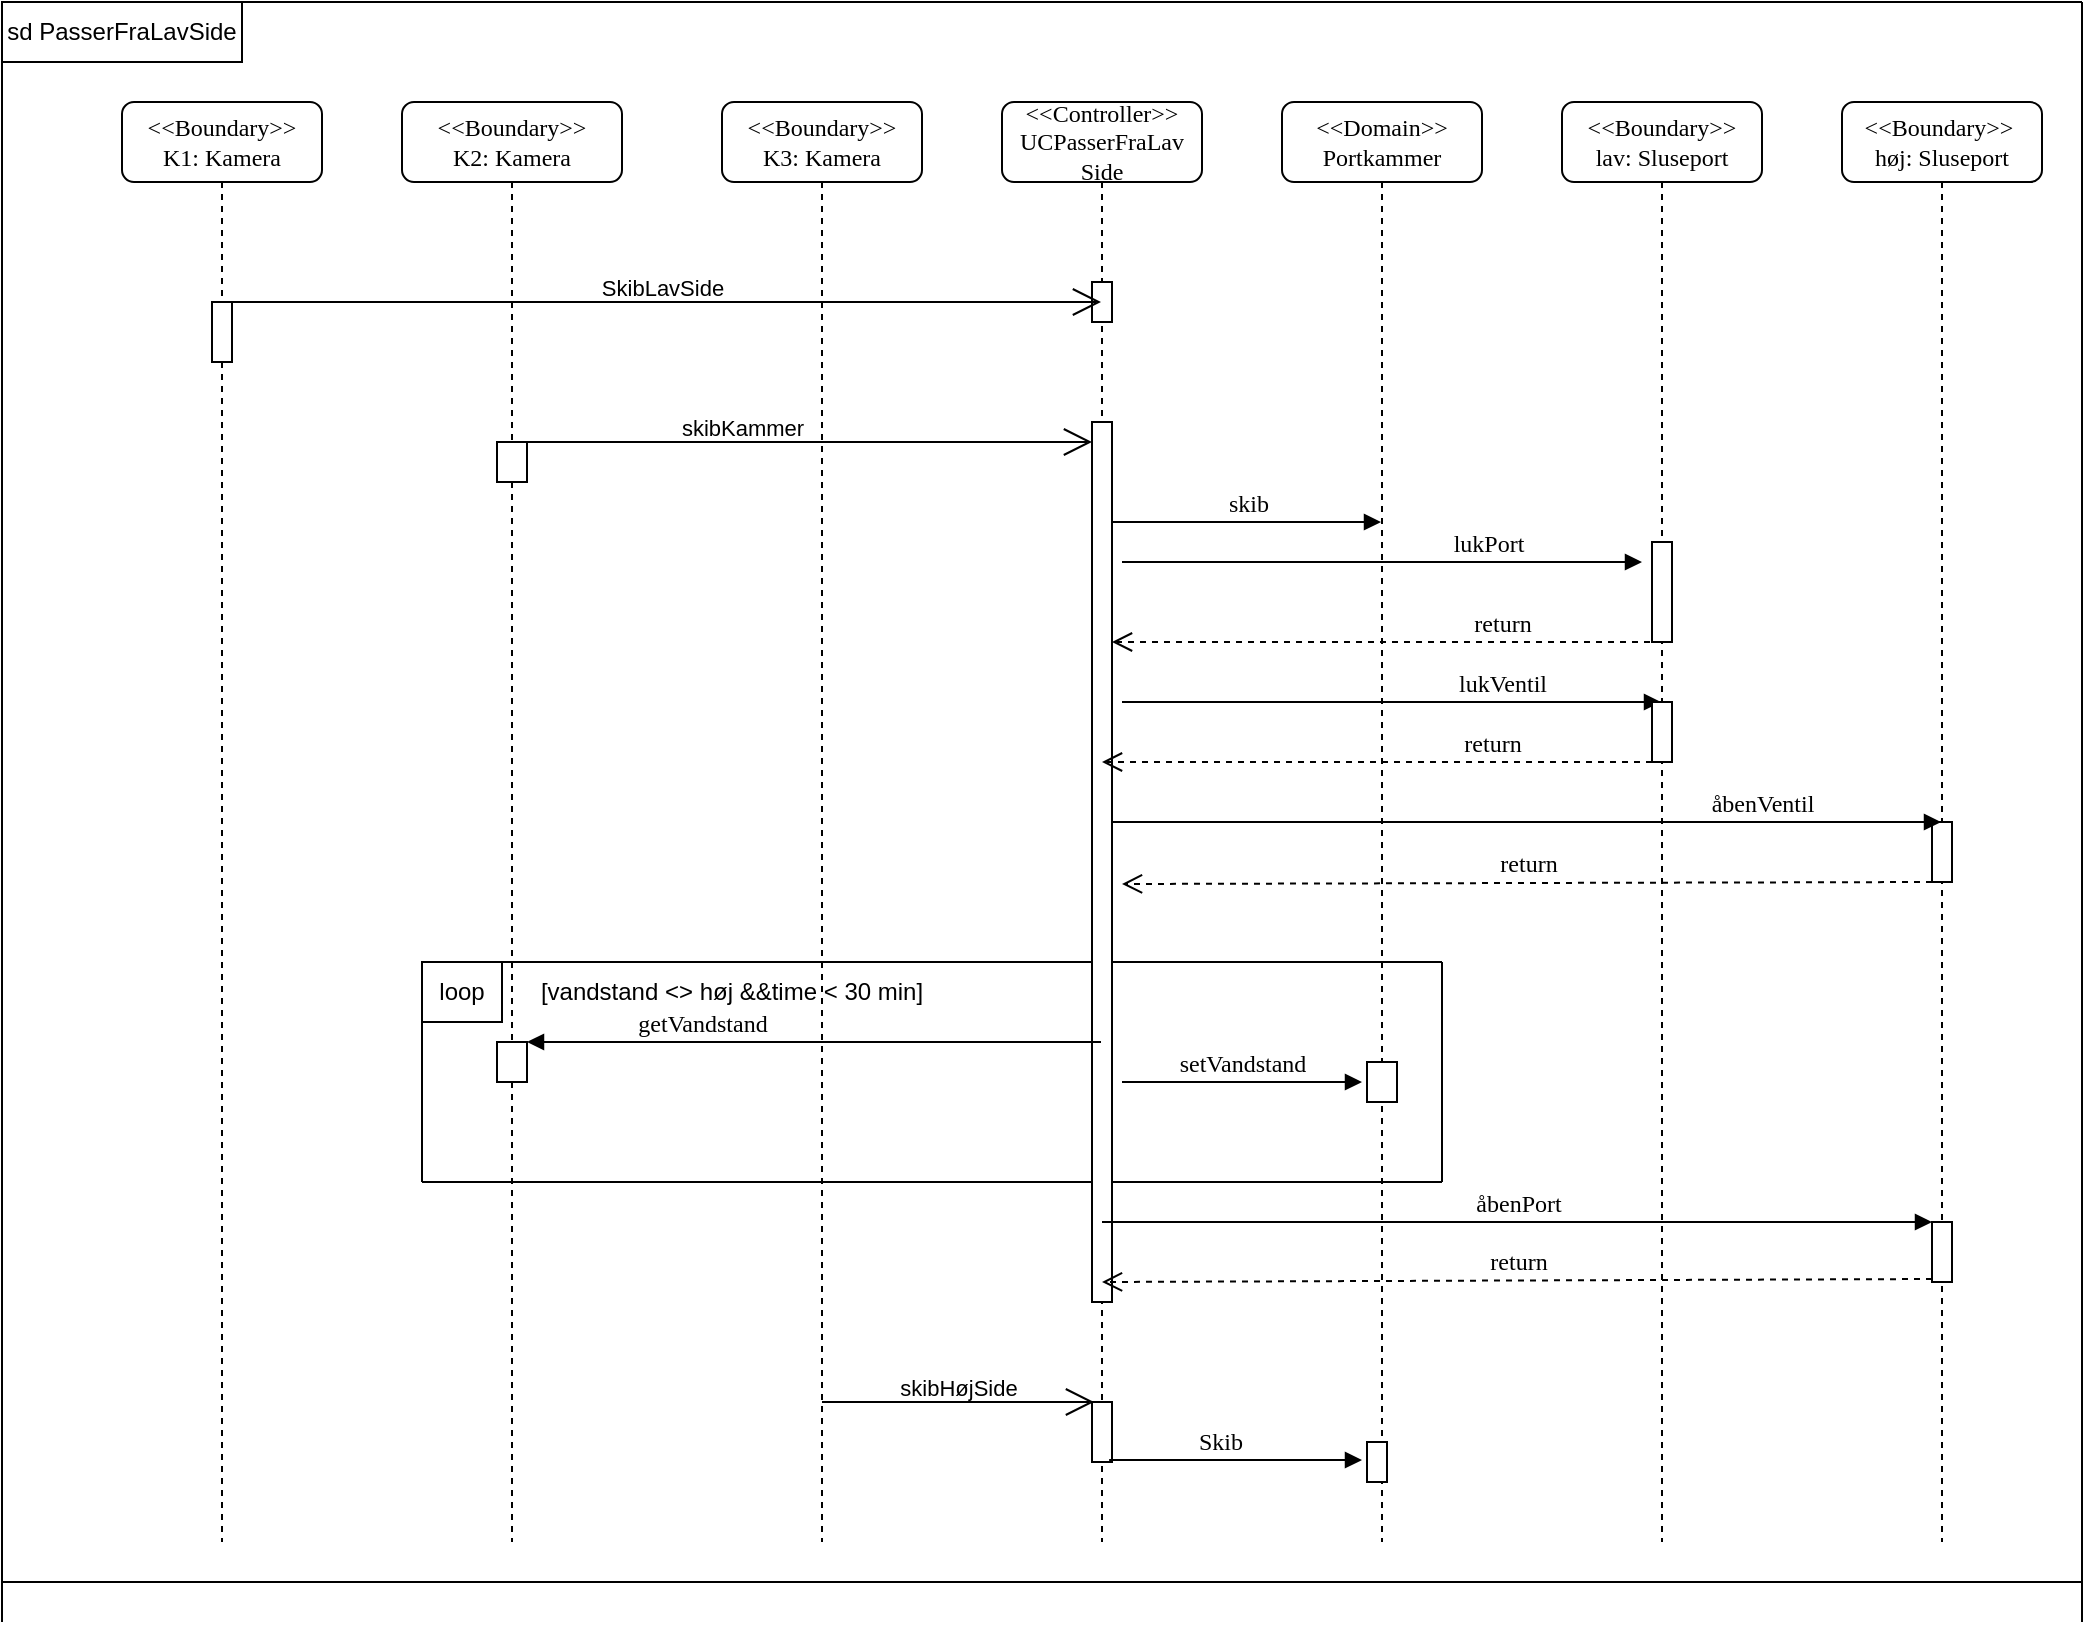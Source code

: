 <mxfile version="21.1.1" type="github">
  <diagram name="Page-1" id="13e1069c-82ec-6db2-03f1-153e76fe0fe0">
    <mxGraphModel dx="1674" dy="788" grid="0" gridSize="10" guides="1" tooltips="1" connect="1" arrows="1" fold="1" page="1" pageScale="1" pageWidth="1100" pageHeight="850" background="none" math="0" shadow="0">
      <root>
        <mxCell id="0" />
        <mxCell id="1" parent="0" />
        <mxCell id="7baba1c4bc27f4b0-2" value="&amp;lt;&amp;lt;Boundary&amp;gt;&amp;gt;&lt;br style=&quot;border-color: var(--border-color);&quot;&gt;K2: Kamera" style="shape=umlLifeline;perimeter=lifelinePerimeter;whiteSpace=wrap;html=1;container=1;collapsible=0;recursiveResize=0;outlineConnect=0;rounded=1;shadow=0;comic=0;labelBackgroundColor=none;strokeWidth=1;fontFamily=Verdana;fontSize=12;align=center;" parent="1" vertex="1">
          <mxGeometry x="240" y="80" width="110" height="720" as="geometry" />
        </mxCell>
        <mxCell id="7baba1c4bc27f4b0-10" value="" style="html=1;points=[];perimeter=orthogonalPerimeter;rounded=0;shadow=0;comic=0;labelBackgroundColor=none;strokeWidth=1;fontFamily=Verdana;fontSize=12;align=center;" parent="7baba1c4bc27f4b0-2" vertex="1">
          <mxGeometry x="47.5" y="170" width="15" height="20" as="geometry" />
        </mxCell>
        <mxCell id="OtRYd8mp2oXDffw5AD_r-20" value="loop" style="rounded=0;whiteSpace=wrap;html=1;" vertex="1" parent="7baba1c4bc27f4b0-2">
          <mxGeometry x="10" y="430" width="40" height="30" as="geometry" />
        </mxCell>
        <mxCell id="OtRYd8mp2oXDffw5AD_r-21" value="" style="html=1;points=[];perimeter=orthogonalPerimeter;rounded=0;shadow=0;comic=0;labelBackgroundColor=none;strokeWidth=1;fontFamily=Verdana;fontSize=12;align=center;" vertex="1" parent="7baba1c4bc27f4b0-2">
          <mxGeometry x="47.5" y="470" width="15" height="20" as="geometry" />
        </mxCell>
        <mxCell id="7baba1c4bc27f4b0-3" value="&amp;lt;&amp;lt;Boundary&amp;gt;&amp;gt;&lt;br style=&quot;border-color: var(--border-color);&quot;&gt;K3: Kamera" style="shape=umlLifeline;perimeter=lifelinePerimeter;whiteSpace=wrap;html=1;container=1;collapsible=0;recursiveResize=0;outlineConnect=0;rounded=1;shadow=0;comic=0;labelBackgroundColor=none;strokeWidth=1;fontFamily=Verdana;fontSize=12;align=center;" parent="1" vertex="1">
          <mxGeometry x="400" y="80" width="100" height="720" as="geometry" />
        </mxCell>
        <mxCell id="OtRYd8mp2oXDffw5AD_r-17" value="" style="endArrow=none;html=1;rounded=0;" edge="1" parent="7baba1c4bc27f4b0-3">
          <mxGeometry width="50" height="50" relative="1" as="geometry">
            <mxPoint x="-150" y="540" as="sourcePoint" />
            <mxPoint x="360" y="540" as="targetPoint" />
          </mxGeometry>
        </mxCell>
        <mxCell id="OtRYd8mp2oXDffw5AD_r-32" value="skibKammer" style="edgeStyle=none;html=1;endArrow=open;endSize=12;verticalAlign=top;labelBackgroundColor=none;rounded=0;" edge="1" parent="7baba1c4bc27f4b0-3">
          <mxGeometry x="-0.228" y="20" width="160" relative="1" as="geometry">
            <mxPoint x="-100" y="170" as="sourcePoint" />
            <mxPoint x="185" y="170" as="targetPoint" />
            <mxPoint as="offset" />
          </mxGeometry>
        </mxCell>
        <mxCell id="7baba1c4bc27f4b0-4" value="&amp;lt;&amp;lt;Controller&amp;gt;&amp;gt;&lt;br&gt;UCPasserFraLav&lt;br&gt;Side" style="shape=umlLifeline;perimeter=lifelinePerimeter;whiteSpace=wrap;html=1;container=1;collapsible=0;recursiveResize=0;outlineConnect=0;rounded=1;shadow=0;comic=0;labelBackgroundColor=none;strokeWidth=1;fontFamily=Verdana;fontSize=12;align=center;" parent="1" vertex="1">
          <mxGeometry x="540" y="80" width="100" height="720" as="geometry" />
        </mxCell>
        <mxCell id="OtRYd8mp2oXDffw5AD_r-2" value="" style="html=1;points=[];perimeter=orthogonalPerimeter;rounded=0;shadow=0;comic=0;labelBackgroundColor=none;strokeWidth=1;fontFamily=Verdana;fontSize=12;align=center;" vertex="1" parent="7baba1c4bc27f4b0-4">
          <mxGeometry x="45" y="90" width="10" height="20" as="geometry" />
        </mxCell>
        <mxCell id="OtRYd8mp2oXDffw5AD_r-16" value="" style="endArrow=none;html=1;rounded=0;" edge="1" parent="7baba1c4bc27f4b0-4">
          <mxGeometry width="50" height="50" relative="1" as="geometry">
            <mxPoint x="-290" y="430" as="sourcePoint" />
            <mxPoint x="220" y="430" as="targetPoint" />
          </mxGeometry>
        </mxCell>
        <mxCell id="7baba1c4bc27f4b0-16" value="" style="html=1;points=[];perimeter=orthogonalPerimeter;rounded=0;shadow=0;comic=0;labelBackgroundColor=none;strokeWidth=1;fontFamily=Verdana;fontSize=12;align=center;" parent="7baba1c4bc27f4b0-4" vertex="1">
          <mxGeometry x="45" y="160" width="10" height="440" as="geometry" />
        </mxCell>
        <mxCell id="OtRYd8mp2oXDffw5AD_r-27" value="" style="html=1;points=[];perimeter=orthogonalPerimeter;rounded=0;shadow=0;comic=0;labelBackgroundColor=none;strokeWidth=1;fontFamily=Verdana;fontSize=12;align=center;" vertex="1" parent="7baba1c4bc27f4b0-4">
          <mxGeometry x="45" y="650" width="10" height="30" as="geometry" />
        </mxCell>
        <mxCell id="7baba1c4bc27f4b0-5" value="&amp;lt;&amp;lt;Domain&amp;gt;&amp;gt;&lt;br&gt;Portkammer" style="shape=umlLifeline;perimeter=lifelinePerimeter;whiteSpace=wrap;html=1;container=1;collapsible=0;recursiveResize=0;outlineConnect=0;rounded=1;shadow=0;comic=0;labelBackgroundColor=none;strokeWidth=1;fontFamily=Verdana;fontSize=12;align=center;" parent="1" vertex="1">
          <mxGeometry x="680" y="80" width="100" height="720" as="geometry" />
        </mxCell>
        <mxCell id="OtRYd8mp2oXDffw5AD_r-5" value="lukPort" style="html=1;verticalAlign=bottom;endArrow=block;labelBackgroundColor=none;fontFamily=Verdana;fontSize=12;edgeStyle=elbowEdgeStyle;elbow=vertical;" edge="1" parent="7baba1c4bc27f4b0-5">
          <mxGeometry x="0.407" relative="1" as="geometry">
            <mxPoint x="-80" y="230" as="sourcePoint" />
            <mxPoint x="180" y="230" as="targetPoint" />
            <Array as="points" />
            <mxPoint as="offset" />
          </mxGeometry>
        </mxCell>
        <mxCell id="OtRYd8mp2oXDffw5AD_r-6" value="lukVentil" style="html=1;verticalAlign=bottom;endArrow=block;labelBackgroundColor=none;fontFamily=Verdana;fontSize=12;edgeStyle=elbowEdgeStyle;elbow=vertical;" edge="1" parent="7baba1c4bc27f4b0-5" target="7baba1c4bc27f4b0-6">
          <mxGeometry x="0.407" relative="1" as="geometry">
            <mxPoint x="-80" y="300" as="sourcePoint" />
            <mxPoint x="170" y="310" as="targetPoint" />
            <Array as="points" />
            <mxPoint as="offset" />
          </mxGeometry>
        </mxCell>
        <mxCell id="OtRYd8mp2oXDffw5AD_r-25" value="" style="html=1;points=[];perimeter=orthogonalPerimeter;rounded=0;shadow=0;comic=0;labelBackgroundColor=none;strokeWidth=1;fontFamily=Verdana;fontSize=12;align=center;" vertex="1" parent="7baba1c4bc27f4b0-5">
          <mxGeometry x="42.5" y="480" width="15" height="20" as="geometry" />
        </mxCell>
        <mxCell id="OtRYd8mp2oXDffw5AD_r-19" value="" style="endArrow=none;html=1;rounded=0;" edge="1" parent="7baba1c4bc27f4b0-5">
          <mxGeometry width="50" height="50" relative="1" as="geometry">
            <mxPoint x="80" y="540" as="sourcePoint" />
            <mxPoint x="80" y="430" as="targetPoint" />
          </mxGeometry>
        </mxCell>
        <mxCell id="OtRYd8mp2oXDffw5AD_r-29" value="" style="html=1;points=[];perimeter=orthogonalPerimeter;rounded=0;shadow=0;comic=0;labelBackgroundColor=none;strokeWidth=1;fontFamily=Verdana;fontSize=12;align=center;" vertex="1" parent="7baba1c4bc27f4b0-5">
          <mxGeometry x="42.5" y="670" width="10" height="20" as="geometry" />
        </mxCell>
        <mxCell id="7baba1c4bc27f4b0-6" value="&amp;lt;&amp;lt;Boundary&amp;gt;&amp;gt;&lt;br&gt;lav: Sluseport" style="shape=umlLifeline;perimeter=lifelinePerimeter;whiteSpace=wrap;html=1;container=1;collapsible=0;recursiveResize=0;outlineConnect=0;rounded=1;shadow=0;comic=0;labelBackgroundColor=none;strokeWidth=1;fontFamily=Verdana;fontSize=12;align=center;" parent="1" vertex="1">
          <mxGeometry x="820" y="80" width="100" height="720" as="geometry" />
        </mxCell>
        <mxCell id="OtRYd8mp2oXDffw5AD_r-4" value="" style="html=1;points=[];perimeter=orthogonalPerimeter;rounded=0;shadow=0;comic=0;labelBackgroundColor=none;strokeWidth=1;fontFamily=Verdana;fontSize=12;align=center;" vertex="1" parent="7baba1c4bc27f4b0-6">
          <mxGeometry x="45" y="220" width="10" height="50" as="geometry" />
        </mxCell>
        <mxCell id="7baba1c4bc27f4b0-37" value="" style="html=1;points=[];perimeter=orthogonalPerimeter;rounded=0;shadow=0;comic=0;labelBackgroundColor=none;strokeWidth=1;fontFamily=Verdana;fontSize=12;align=center;" parent="7baba1c4bc27f4b0-6" vertex="1">
          <mxGeometry x="45" y="300" width="10" height="30" as="geometry" />
        </mxCell>
        <mxCell id="OtRYd8mp2oXDffw5AD_r-7" value="return" style="html=1;verticalAlign=bottom;endArrow=open;dashed=1;endSize=8;labelBackgroundColor=none;fontFamily=Verdana;fontSize=12;edgeStyle=elbowEdgeStyle;elbow=vertical;" edge="1" parent="7baba1c4bc27f4b0-6">
          <mxGeometry x="-0.418" relative="1" as="geometry">
            <mxPoint x="-230" y="330" as="targetPoint" />
            <Array as="points">
              <mxPoint x="-175" y="330" />
              <mxPoint x="-145" y="320" />
              <mxPoint x="-155" y="370" />
              <mxPoint x="-195" y="320" />
              <mxPoint x="-155" y="240" />
              <mxPoint x="-125" y="240" />
            </Array>
            <mxPoint x="45" y="330" as="sourcePoint" />
            <mxPoint as="offset" />
          </mxGeometry>
        </mxCell>
        <mxCell id="OtRYd8mp2oXDffw5AD_r-10" value="return" style="html=1;verticalAlign=bottom;endArrow=open;dashed=1;endSize=8;exitX=0;exitY=0.95;labelBackgroundColor=none;fontFamily=Verdana;fontSize=12;" edge="1" parent="7baba1c4bc27f4b0-6">
          <mxGeometry relative="1" as="geometry">
            <mxPoint x="-220" y="391" as="targetPoint" />
            <mxPoint x="185" y="390" as="sourcePoint" />
          </mxGeometry>
        </mxCell>
        <mxCell id="7baba1c4bc27f4b0-7" value="&amp;lt;&amp;lt;Boundary&amp;gt;&amp;gt;&amp;nbsp;&lt;br&gt;høj: Sluseport" style="shape=umlLifeline;perimeter=lifelinePerimeter;whiteSpace=wrap;html=1;container=1;collapsible=0;recursiveResize=0;outlineConnect=0;rounded=1;shadow=0;comic=0;labelBackgroundColor=none;strokeWidth=1;fontFamily=Verdana;fontSize=12;align=center;" parent="1" vertex="1">
          <mxGeometry x="960" y="80" width="100" height="720" as="geometry" />
        </mxCell>
        <mxCell id="7baba1c4bc27f4b0-25" value="" style="html=1;points=[];perimeter=orthogonalPerimeter;rounded=0;shadow=0;comic=0;labelBackgroundColor=none;strokeColor=#000000;strokeWidth=1;fillColor=#FFFFFF;fontFamily=Verdana;fontSize=12;fontColor=#000000;align=center;" parent="7baba1c4bc27f4b0-7" vertex="1">
          <mxGeometry x="45" y="560" width="10" height="30" as="geometry" />
        </mxCell>
        <mxCell id="OtRYd8mp2oXDffw5AD_r-9" value="" style="html=1;points=[];perimeter=orthogonalPerimeter;rounded=0;shadow=0;comic=0;labelBackgroundColor=none;strokeColor=#000000;strokeWidth=1;fillColor=#FFFFFF;fontFamily=Verdana;fontSize=12;fontColor=#000000;align=center;" vertex="1" parent="7baba1c4bc27f4b0-7">
          <mxGeometry x="45" y="360" width="10" height="30" as="geometry" />
        </mxCell>
        <mxCell id="7baba1c4bc27f4b0-8" value="&amp;lt;&amp;lt;Boundary&amp;gt;&amp;gt;&lt;br&gt;K1: Kamera" style="shape=umlLifeline;perimeter=lifelinePerimeter;whiteSpace=wrap;html=1;container=1;collapsible=0;recursiveResize=0;outlineConnect=0;rounded=1;shadow=0;comic=0;labelBackgroundColor=none;strokeWidth=1;fontFamily=Verdana;fontSize=12;align=center;" parent="1" vertex="1">
          <mxGeometry x="100" y="80" width="100" height="720" as="geometry" />
        </mxCell>
        <mxCell id="7baba1c4bc27f4b0-9" value="" style="html=1;points=[];perimeter=orthogonalPerimeter;rounded=0;shadow=0;comic=0;labelBackgroundColor=none;strokeWidth=1;fontFamily=Verdana;fontSize=12;align=center;" parent="7baba1c4bc27f4b0-8" vertex="1">
          <mxGeometry x="45" y="100" width="10" height="30" as="geometry" />
        </mxCell>
        <mxCell id="OtRYd8mp2oXDffw5AD_r-31" value="SkibLavSide" style="edgeStyle=none;html=1;endArrow=open;endSize=12;verticalAlign=top;labelBackgroundColor=none;rounded=0;" edge="1" parent="7baba1c4bc27f4b0-8" target="7baba1c4bc27f4b0-4">
          <mxGeometry x="-0.01" y="20" width="160" relative="1" as="geometry">
            <mxPoint x="55" y="100" as="sourcePoint" />
            <mxPoint x="215" y="100" as="targetPoint" />
            <mxPoint as="offset" />
          </mxGeometry>
        </mxCell>
        <mxCell id="7baba1c4bc27f4b0-20" value="skib" style="html=1;verticalAlign=bottom;endArrow=block;labelBackgroundColor=none;fontFamily=Verdana;fontSize=12;edgeStyle=elbowEdgeStyle;elbow=vertical;" parent="1" source="7baba1c4bc27f4b0-16" target="7baba1c4bc27f4b0-5" edge="1">
          <mxGeometry relative="1" as="geometry">
            <mxPoint x="650" y="230" as="sourcePoint" />
            <mxPoint x="725" y="230" as="targetPoint" />
            <Array as="points">
              <mxPoint x="620" y="290" />
            </Array>
          </mxGeometry>
        </mxCell>
        <mxCell id="7baba1c4bc27f4b0-21" value="return" style="html=1;verticalAlign=bottom;endArrow=open;dashed=1;endSize=8;labelBackgroundColor=none;fontFamily=Verdana;fontSize=12;edgeStyle=elbowEdgeStyle;elbow=vertical;" parent="1" target="7baba1c4bc27f4b0-16" edge="1">
          <mxGeometry x="-0.418" relative="1" as="geometry">
            <mxPoint x="650" y="306" as="targetPoint" />
            <Array as="points">
              <mxPoint x="650" y="350" />
              <mxPoint x="680" y="340" />
              <mxPoint x="670" y="390" />
              <mxPoint x="630" y="340" />
              <mxPoint x="670" y="260" />
              <mxPoint x="700" y="260" />
            </Array>
            <mxPoint x="870" y="350" as="sourcePoint" />
            <mxPoint as="offset" />
          </mxGeometry>
        </mxCell>
        <mxCell id="7baba1c4bc27f4b0-26" value="åbenPort" style="html=1;verticalAlign=bottom;endArrow=block;entryX=0;entryY=0;labelBackgroundColor=none;fontFamily=Verdana;fontSize=12;" parent="1" target="7baba1c4bc27f4b0-25" edge="1">
          <mxGeometry relative="1" as="geometry">
            <mxPoint x="590" y="640" as="sourcePoint" />
          </mxGeometry>
        </mxCell>
        <mxCell id="7baba1c4bc27f4b0-27" value="return" style="html=1;verticalAlign=bottom;endArrow=open;dashed=1;endSize=8;exitX=0;exitY=0.95;labelBackgroundColor=none;fontFamily=Verdana;fontSize=12;" parent="1" source="7baba1c4bc27f4b0-25" edge="1">
          <mxGeometry relative="1" as="geometry">
            <mxPoint x="590" y="670" as="targetPoint" />
          </mxGeometry>
        </mxCell>
        <mxCell id="OtRYd8mp2oXDffw5AD_r-8" value="åbenVentil" style="html=1;verticalAlign=bottom;endArrow=block;labelBackgroundColor=none;fontFamily=Verdana;fontSize=12;edgeStyle=elbowEdgeStyle;elbow=vertical;" edge="1" parent="1" target="7baba1c4bc27f4b0-7">
          <mxGeometry x="0.568" relative="1" as="geometry">
            <mxPoint x="595" y="440" as="sourcePoint" />
            <mxPoint x="865" y="440" as="targetPoint" />
            <Array as="points" />
            <mxPoint as="offset" />
          </mxGeometry>
        </mxCell>
        <mxCell id="OtRYd8mp2oXDffw5AD_r-18" value="" style="endArrow=none;html=1;rounded=0;" edge="1" parent="1">
          <mxGeometry width="50" height="50" relative="1" as="geometry">
            <mxPoint x="250" y="620" as="sourcePoint" />
            <mxPoint x="250" y="510" as="targetPoint" />
          </mxGeometry>
        </mxCell>
        <mxCell id="OtRYd8mp2oXDffw5AD_r-22" value="getVandstand" style="html=1;verticalAlign=bottom;endArrow=block;labelBackgroundColor=none;fontFamily=Verdana;fontSize=12;edgeStyle=elbowEdgeStyle;elbow=vertical;" edge="1" parent="1" source="7baba1c4bc27f4b0-4" target="OtRYd8mp2oXDffw5AD_r-21">
          <mxGeometry x="0.391" relative="1" as="geometry">
            <mxPoint x="590" y="550" as="sourcePoint" />
            <mxPoint x="507" y="720" as="targetPoint" />
            <Array as="points">
              <mxPoint x="450" y="550" />
            </Array>
            <mxPoint as="offset" />
          </mxGeometry>
        </mxCell>
        <mxCell id="OtRYd8mp2oXDffw5AD_r-23" value="[vandstand &amp;lt;&amp;gt; høj &amp;amp;&amp;amp;time &amp;lt; 30 min]" style="text;html=1;strokeColor=none;fillColor=none;align=center;verticalAlign=middle;whiteSpace=wrap;rounded=0;" vertex="1" parent="1">
          <mxGeometry x="290" y="510" width="230" height="30" as="geometry" />
        </mxCell>
        <mxCell id="OtRYd8mp2oXDffw5AD_r-26" value="setVandstand" style="html=1;verticalAlign=bottom;endArrow=block;labelBackgroundColor=none;fontFamily=Verdana;fontSize=12;edgeStyle=elbowEdgeStyle;elbow=vertical;" edge="1" parent="1">
          <mxGeometry relative="1" as="geometry">
            <mxPoint x="600" y="570" as="sourcePoint" />
            <mxPoint x="720" y="570" as="targetPoint" />
            <Array as="points">
              <mxPoint x="660" y="570" />
              <mxPoint x="630" y="580" />
            </Array>
          </mxGeometry>
        </mxCell>
        <mxCell id="OtRYd8mp2oXDffw5AD_r-28" value="Skib" style="html=1;verticalAlign=bottom;endArrow=block;labelBackgroundColor=none;fontFamily=Verdana;fontSize=12;edgeStyle=elbowEdgeStyle;elbow=vertical;" edge="1" parent="1">
          <mxGeometry relative="1" as="geometry">
            <mxPoint x="603" y="759" as="sourcePoint" />
            <mxPoint x="720" y="759" as="targetPoint" />
            <Array as="points">
              <mxPoint x="590" y="759" />
              <mxPoint x="550" y="839" />
            </Array>
          </mxGeometry>
        </mxCell>
        <mxCell id="OtRYd8mp2oXDffw5AD_r-33" value="skibHøjSide" style="edgeStyle=none;html=1;endArrow=open;endSize=12;verticalAlign=top;labelBackgroundColor=none;rounded=0;entryX=0.1;entryY=0;entryDx=0;entryDy=0;entryPerimeter=0;" edge="1" parent="1" target="OtRYd8mp2oXDffw5AD_r-27">
          <mxGeometry x="-0.009" y="20" width="160" relative="1" as="geometry">
            <mxPoint x="450" y="730" as="sourcePoint" />
            <mxPoint x="725" y="730" as="targetPoint" />
            <mxPoint as="offset" />
          </mxGeometry>
        </mxCell>
        <mxCell id="OtRYd8mp2oXDffw5AD_r-35" value="sd PasserFraLavSide" style="rounded=0;whiteSpace=wrap;html=1;" vertex="1" parent="1">
          <mxGeometry x="40" y="30" width="120" height="30" as="geometry" />
        </mxCell>
        <mxCell id="OtRYd8mp2oXDffw5AD_r-36" value="" style="endArrow=none;html=1;rounded=0;" edge="1" parent="1">
          <mxGeometry width="50" height="50" relative="1" as="geometry">
            <mxPoint x="40" y="840" as="sourcePoint" />
            <mxPoint x="40" y="60" as="targetPoint" />
          </mxGeometry>
        </mxCell>
        <mxCell id="OtRYd8mp2oXDffw5AD_r-37" value="" style="endArrow=none;html=1;rounded=0;" edge="1" parent="1">
          <mxGeometry width="50" height="50" relative="1" as="geometry">
            <mxPoint x="40" y="820" as="sourcePoint" />
            <mxPoint x="1080" y="820" as="targetPoint" />
          </mxGeometry>
        </mxCell>
        <mxCell id="OtRYd8mp2oXDffw5AD_r-38" value="" style="endArrow=none;html=1;rounded=0;" edge="1" parent="1">
          <mxGeometry width="50" height="50" relative="1" as="geometry">
            <mxPoint x="1080" y="840" as="sourcePoint" />
            <mxPoint x="1080" y="30" as="targetPoint" />
            <Array as="points">
              <mxPoint x="1080" y="720" />
            </Array>
          </mxGeometry>
        </mxCell>
        <mxCell id="OtRYd8mp2oXDffw5AD_r-39" value="" style="endArrow=none;html=1;rounded=0;" edge="1" parent="1">
          <mxGeometry width="50" height="50" relative="1" as="geometry">
            <mxPoint x="160" y="30" as="sourcePoint" />
            <mxPoint x="1080" y="30" as="targetPoint" />
          </mxGeometry>
        </mxCell>
      </root>
    </mxGraphModel>
  </diagram>
</mxfile>
